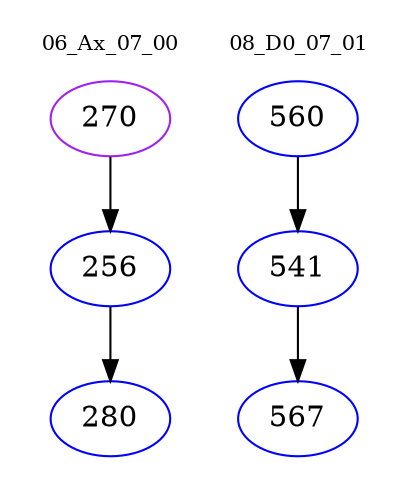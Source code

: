 digraph{
subgraph cluster_0 {
color = white
label = "06_Ax_07_00";
fontsize=10;
T0_270 [label="270", color="purple"]
T0_270 -> T0_256 [color="black"]
T0_256 [label="256", color="blue"]
T0_256 -> T0_280 [color="black"]
T0_280 [label="280", color="blue"]
}
subgraph cluster_1 {
color = white
label = "08_D0_07_01";
fontsize=10;
T1_560 [label="560", color="blue"]
T1_560 -> T1_541 [color="black"]
T1_541 [label="541", color="blue"]
T1_541 -> T1_567 [color="black"]
T1_567 [label="567", color="blue"]
}
}
